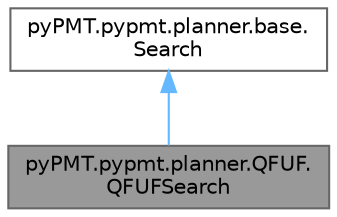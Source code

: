 digraph "pyPMT.pypmt.planner.QFUF.QFUFSearch"
{
 // LATEX_PDF_SIZE
  bgcolor="transparent";
  edge [fontname=Helvetica,fontsize=10,labelfontname=Helvetica,labelfontsize=10];
  node [fontname=Helvetica,fontsize=10,shape=box,height=0.2,width=0.4];
  Node1 [id="Node000001",label="pyPMT.pypmt.planner.QFUF.\lQFUFSearch",height=0.2,width=0.4,color="gray40", fillcolor="grey60", style="filled", fontcolor="black",tooltip=" "];
  Node2 -> Node1 [id="edge1_Node000001_Node000002",dir="back",color="steelblue1",style="solid",tooltip=" "];
  Node2 [id="Node000002",label="pyPMT.pypmt.planner.base.\lSearch",height=0.2,width=0.4,color="gray40", fillcolor="white", style="filled",URL="$classpyPMT_1_1pypmt_1_1planner_1_1base_1_1Search.html",tooltip=" "];
}
